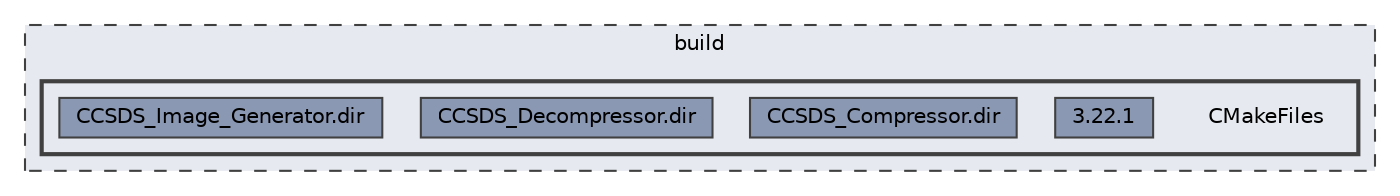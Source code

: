 digraph "build/CMakeFiles"
{
 // LATEX_PDF_SIZE
  bgcolor="transparent";
  edge [fontname=Helvetica,fontsize=10,labelfontname=Helvetica,labelfontsize=10];
  node [fontname=Helvetica,fontsize=10,shape=box,height=0.2,width=0.4];
  compound=true
  subgraph clusterdir_4fef79e7177ba769987a8da36c892c5f {
    graph [ bgcolor="#e6e9ef", pencolor="grey25", label="build", fontname=Helvetica,fontsize=10 style="filled,dashed", URL="dir_4fef79e7177ba769987a8da36c892c5f.html",tooltip=""]
  subgraph clusterdir_63772b626f2709090f0bdca0f40827b4 {
    graph [ bgcolor="#e6e9ef", pencolor="grey25", label="", fontname=Helvetica,fontsize=10 style="filled,bold", URL="dir_63772b626f2709090f0bdca0f40827b4.html",tooltip=""]
    dir_63772b626f2709090f0bdca0f40827b4 [shape=plaintext, label="CMakeFiles"];
  dir_ee532ceb613f48f23d20ef02624c3a91 [label="3.22.1", fillcolor="#8a98b4", color="grey25", style="filled", URL="dir_ee532ceb613f48f23d20ef02624c3a91.html",tooltip=""];
  dir_c22e1dfb7d788f5e80a585f157d215e9 [label="CCSDS_Compressor.dir", fillcolor="#8a98b4", color="grey25", style="filled", URL="dir_c22e1dfb7d788f5e80a585f157d215e9.html",tooltip=""];
  dir_2fcae24043d6c8d9b3f3b422e373032f [label="CCSDS_Decompressor.dir", fillcolor="#8a98b4", color="grey25", style="filled", URL="dir_2fcae24043d6c8d9b3f3b422e373032f.html",tooltip=""];
  dir_c34be36075c98762d7207a7feefe0a74 [label="CCSDS_Image_Generator.dir", fillcolor="#8a98b4", color="grey25", style="filled", URL="dir_c34be36075c98762d7207a7feefe0a74.html",tooltip=""];
  }
  }
}
